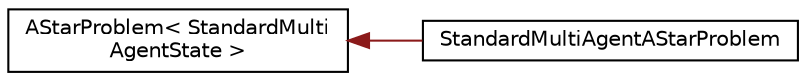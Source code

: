 digraph "Graphical Class Hierarchy"
{
 // INTERACTIVE_SVG=YES
 // LATEX_PDF_SIZE
  edge [fontname="Helvetica",fontsize="10",labelfontname="Helvetica",labelfontsize="10"];
  node [fontname="Helvetica",fontsize="10",shape=record];
  rankdir="LR";
  Node0 [label="AStarProblem\< StandardMulti\lAgentState \>",height=0.2,width=0.4,color="black", fillcolor="white", style="filled",URL="$classAStarProblem.html",tooltip=" "];
  Node0 -> Node1 [dir="back",color="firebrick4",fontsize="10",style="solid",fontname="Helvetica"];
  Node1 [label="StandardMultiAgentAStarProblem",height=0.2,width=0.4,color="black", fillcolor="white", style="filled",URL="$classStandardMultiAgentAStarProblem.html",tooltip=" "];
}
